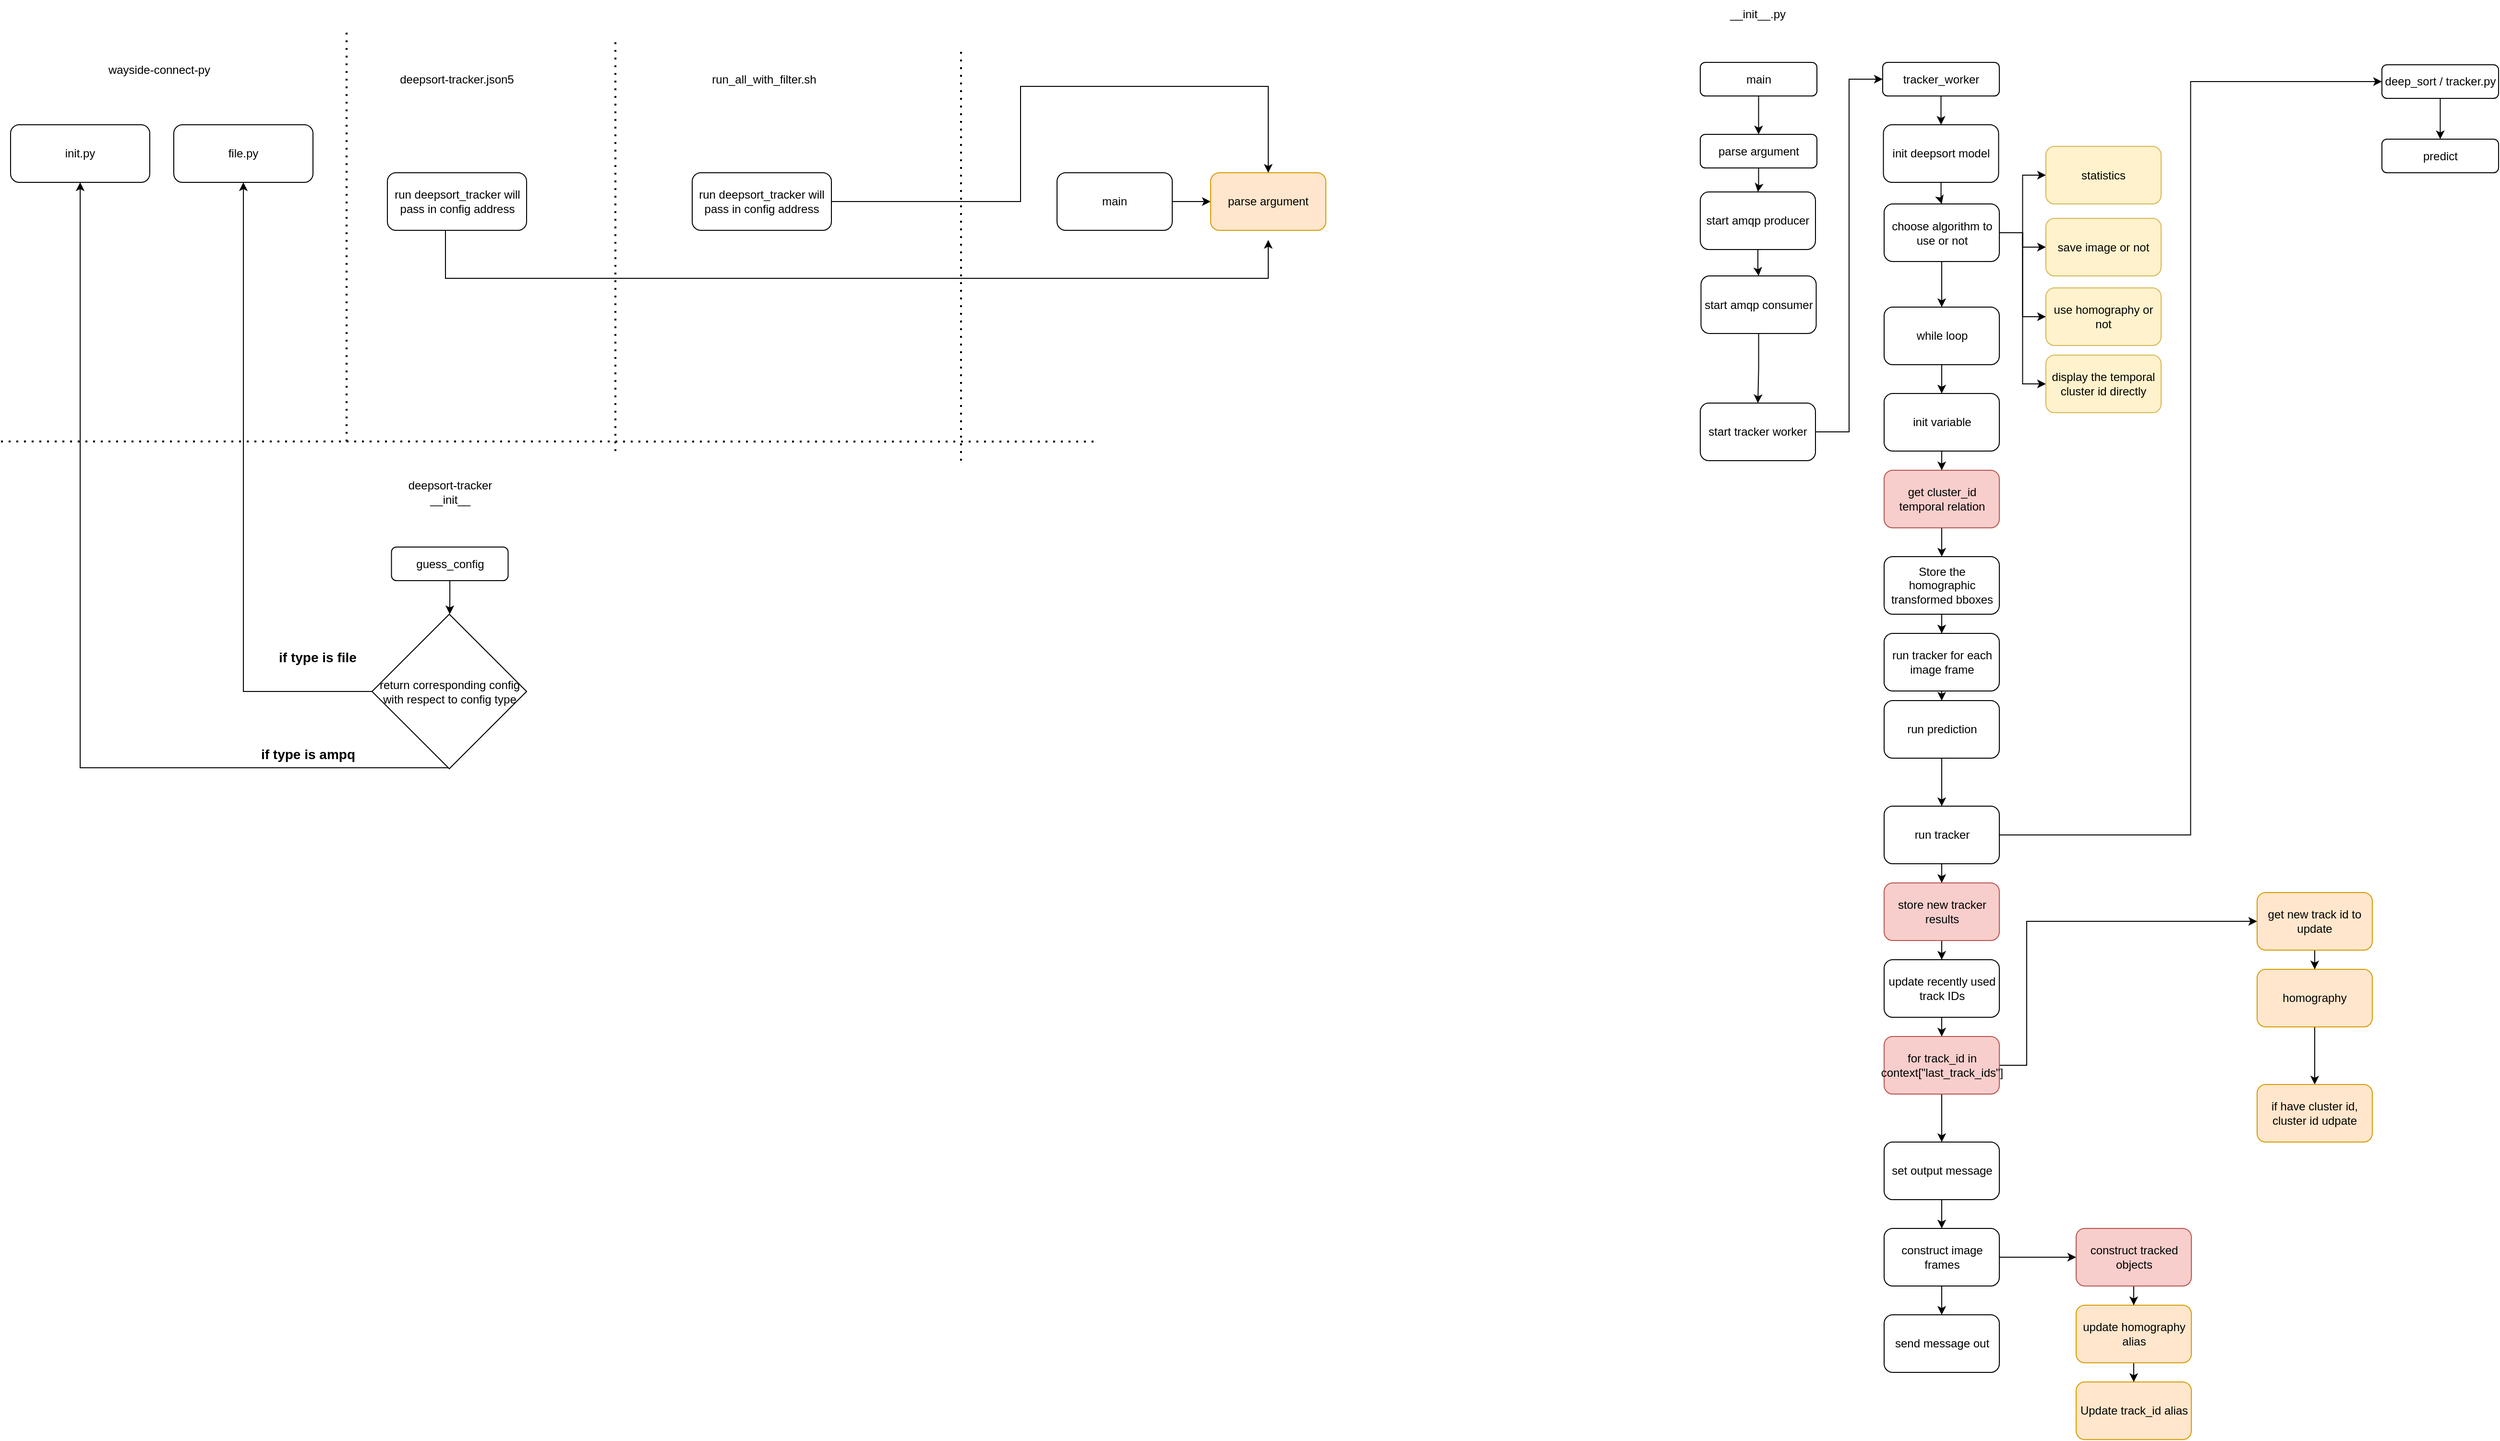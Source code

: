 <mxfile version="15.5.6" type="github" pages="2">
  <diagram id="z9VBtLRhlUXzMVaHbMtI" name="main flow">
    <mxGraphModel dx="1747" dy="1682" grid="1" gridSize="10" guides="1" tooltips="1" connect="1" arrows="1" fold="1" page="1" pageScale="1" pageWidth="827" pageHeight="1169" math="0" shadow="0">
      <root>
        <mxCell id="B_GnHp5OnjGxpJIFUtSa-0" />
        <mxCell id="B_GnHp5OnjGxpJIFUtSa-1" parent="B_GnHp5OnjGxpJIFUtSa-0" />
        <mxCell id="B_GnHp5OnjGxpJIFUtSa-12" style="edgeStyle=orthogonalEdgeStyle;rounded=0;orthogonalLoop=1;jettySize=auto;html=1;entryX=0;entryY=0.5;entryDx=0;entryDy=0;" parent="B_GnHp5OnjGxpJIFUtSa-1" source="B_GnHp5OnjGxpJIFUtSa-10" target="B_GnHp5OnjGxpJIFUtSa-11" edge="1">
          <mxGeometry relative="1" as="geometry" />
        </mxCell>
        <mxCell id="B_GnHp5OnjGxpJIFUtSa-10" value="main" style="rounded=1;whiteSpace=wrap;html=1;" parent="B_GnHp5OnjGxpJIFUtSa-1" vertex="1">
          <mxGeometry x="460" y="150" width="120" height="60" as="geometry" />
        </mxCell>
        <mxCell id="B_GnHp5OnjGxpJIFUtSa-11" value="parse argument" style="rounded=1;whiteSpace=wrap;html=1;fillColor=#ffe6cc;strokeColor=#d79b00;" parent="B_GnHp5OnjGxpJIFUtSa-1" vertex="1">
          <mxGeometry x="620" y="150" width="120" height="60" as="geometry" />
        </mxCell>
        <mxCell id="B_GnHp5OnjGxpJIFUtSa-13" value="" style="endArrow=none;dashed=1;html=1;dashPattern=1 3;strokeWidth=2;" parent="B_GnHp5OnjGxpJIFUtSa-1" edge="1">
          <mxGeometry width="50" height="50" relative="1" as="geometry">
            <mxPoint x="360" y="450" as="sourcePoint" />
            <mxPoint x="360" y="20" as="targetPoint" />
          </mxGeometry>
        </mxCell>
        <mxCell id="B_GnHp5OnjGxpJIFUtSa-14" value="run_all_with_filter.sh" style="text;html=1;strokeColor=none;fillColor=none;align=center;verticalAlign=middle;whiteSpace=wrap;rounded=0;" parent="B_GnHp5OnjGxpJIFUtSa-1" vertex="1">
          <mxGeometry x="90" y="20" width="130" height="65" as="geometry" />
        </mxCell>
        <mxCell id="B_GnHp5OnjGxpJIFUtSa-16" style="edgeStyle=orthogonalEdgeStyle;rounded=0;orthogonalLoop=1;jettySize=auto;html=1;entryX=0.5;entryY=0;entryDx=0;entryDy=0;" parent="B_GnHp5OnjGxpJIFUtSa-1" source="B_GnHp5OnjGxpJIFUtSa-15" target="B_GnHp5OnjGxpJIFUtSa-11" edge="1">
          <mxGeometry relative="1" as="geometry">
            <Array as="points">
              <mxPoint x="422" y="180" />
              <mxPoint x="422" y="60" />
              <mxPoint x="680" y="60" />
            </Array>
          </mxGeometry>
        </mxCell>
        <mxCell id="B_GnHp5OnjGxpJIFUtSa-15" value="run deepsort_tracker will pass in config address" style="rounded=1;whiteSpace=wrap;html=1;" parent="B_GnHp5OnjGxpJIFUtSa-1" vertex="1">
          <mxGeometry x="80" y="150" width="145" height="60" as="geometry" />
        </mxCell>
        <mxCell id="clqamAtOYKBJN72BR8B_-0" value="" style="endArrow=none;dashed=1;html=1;dashPattern=1 3;strokeWidth=2;" parent="B_GnHp5OnjGxpJIFUtSa-1" edge="1">
          <mxGeometry width="50" height="50" relative="1" as="geometry">
            <mxPoint y="440" as="sourcePoint" />
            <mxPoint y="10" as="targetPoint" />
          </mxGeometry>
        </mxCell>
        <mxCell id="clqamAtOYKBJN72BR8B_-1" value="deepsort-tracker.json5" style="text;html=1;strokeColor=none;fillColor=none;align=center;verticalAlign=middle;whiteSpace=wrap;rounded=0;" parent="B_GnHp5OnjGxpJIFUtSa-1" vertex="1">
          <mxGeometry x="-230" y="20" width="130" height="65" as="geometry" />
        </mxCell>
        <mxCell id="clqamAtOYKBJN72BR8B_-3" style="edgeStyle=orthogonalEdgeStyle;rounded=0;orthogonalLoop=1;jettySize=auto;html=1;" parent="B_GnHp5OnjGxpJIFUtSa-1" source="clqamAtOYKBJN72BR8B_-2" edge="1">
          <mxGeometry relative="1" as="geometry">
            <mxPoint x="680" y="220" as="targetPoint" />
            <Array as="points">
              <mxPoint x="-177" y="260" />
              <mxPoint x="680" y="260" />
            </Array>
          </mxGeometry>
        </mxCell>
        <mxCell id="clqamAtOYKBJN72BR8B_-2" value="run deepsort_tracker will pass in config address" style="rounded=1;whiteSpace=wrap;html=1;" parent="B_GnHp5OnjGxpJIFUtSa-1" vertex="1">
          <mxGeometry x="-237.5" y="150" width="145" height="60" as="geometry" />
        </mxCell>
        <mxCell id="clqamAtOYKBJN72BR8B_-4" value="" style="endArrow=none;dashed=1;html=1;dashPattern=1 3;strokeWidth=2;" parent="B_GnHp5OnjGxpJIFUtSa-1" edge="1">
          <mxGeometry width="50" height="50" relative="1" as="geometry">
            <mxPoint x="-280" y="430" as="sourcePoint" />
            <mxPoint x="-280" as="targetPoint" />
          </mxGeometry>
        </mxCell>
        <mxCell id="clqamAtOYKBJN72BR8B_-5" value="wayside-connect-py" style="text;html=1;strokeColor=none;fillColor=none;align=center;verticalAlign=middle;whiteSpace=wrap;rounded=0;" parent="B_GnHp5OnjGxpJIFUtSa-1" vertex="1">
          <mxGeometry x="-540" y="10" width="130" height="65" as="geometry" />
        </mxCell>
        <mxCell id="clqamAtOYKBJN72BR8B_-6" value="init.py" style="rounded=1;whiteSpace=wrap;html=1;" parent="B_GnHp5OnjGxpJIFUtSa-1" vertex="1">
          <mxGeometry x="-630" y="100" width="145" height="60" as="geometry" />
        </mxCell>
        <mxCell id="clqamAtOYKBJN72BR8B_-7" value="file.py" style="rounded=1;whiteSpace=wrap;html=1;" parent="B_GnHp5OnjGxpJIFUtSa-1" vertex="1">
          <mxGeometry x="-460" y="100" width="145" height="60" as="geometry" />
        </mxCell>
        <mxCell id="clqamAtOYKBJN72BR8B_-8" value="" style="endArrow=none;dashed=1;html=1;dashPattern=1 3;strokeWidth=2;" parent="B_GnHp5OnjGxpJIFUtSa-1" edge="1">
          <mxGeometry width="50" height="50" relative="1" as="geometry">
            <mxPoint x="-640" y="430" as="sourcePoint" />
            <mxPoint x="500" y="430.111" as="targetPoint" />
          </mxGeometry>
        </mxCell>
        <mxCell id="clqamAtOYKBJN72BR8B_-9" value="deepsort-tracker&lt;br&gt;__init__" style="text;html=1;strokeColor=none;fillColor=none;align=center;verticalAlign=middle;whiteSpace=wrap;rounded=0;" parent="B_GnHp5OnjGxpJIFUtSa-1" vertex="1">
          <mxGeometry x="-237.5" y="450" width="130" height="65" as="geometry" />
        </mxCell>
        <mxCell id="clqamAtOYKBJN72BR8B_-12" style="edgeStyle=orthogonalEdgeStyle;rounded=0;orthogonalLoop=1;jettySize=auto;html=1;entryX=0.5;entryY=0;entryDx=0;entryDy=0;" parent="B_GnHp5OnjGxpJIFUtSa-1" source="clqamAtOYKBJN72BR8B_-10" edge="1">
          <mxGeometry relative="1" as="geometry">
            <mxPoint x="-172.5" y="610" as="targetPoint" />
          </mxGeometry>
        </mxCell>
        <mxCell id="clqamAtOYKBJN72BR8B_-10" value="guess_config" style="rounded=1;whiteSpace=wrap;html=1;" parent="B_GnHp5OnjGxpJIFUtSa-1" vertex="1">
          <mxGeometry x="-233.25" y="540" width="121.5" height="35" as="geometry" />
        </mxCell>
        <mxCell id="clqamAtOYKBJN72BR8B_-14" style="edgeStyle=orthogonalEdgeStyle;rounded=0;orthogonalLoop=1;jettySize=auto;html=1;entryX=0.5;entryY=1;entryDx=0;entryDy=0;" parent="B_GnHp5OnjGxpJIFUtSa-1" source="clqamAtOYKBJN72BR8B_-13" target="clqamAtOYKBJN72BR8B_-7" edge="1">
          <mxGeometry relative="1" as="geometry" />
        </mxCell>
        <mxCell id="clqamAtOYKBJN72BR8B_-15" style="edgeStyle=orthogonalEdgeStyle;rounded=0;orthogonalLoop=1;jettySize=auto;html=1;entryX=0.5;entryY=1;entryDx=0;entryDy=0;" parent="B_GnHp5OnjGxpJIFUtSa-1" source="clqamAtOYKBJN72BR8B_-13" target="clqamAtOYKBJN72BR8B_-6" edge="1">
          <mxGeometry relative="1" as="geometry">
            <Array as="points">
              <mxPoint x="-557" y="770" />
            </Array>
          </mxGeometry>
        </mxCell>
        <mxCell id="clqamAtOYKBJN72BR8B_-13" value="&lt;span&gt;return corresponding config with respect to config type&lt;/span&gt;" style="rhombus;whiteSpace=wrap;html=1;" parent="B_GnHp5OnjGxpJIFUtSa-1" vertex="1">
          <mxGeometry x="-253.5" y="610" width="161" height="161" as="geometry" />
        </mxCell>
        <mxCell id="clqamAtOYKBJN72BR8B_-16" value="if type is file" style="text;html=1;strokeColor=none;fillColor=none;align=center;verticalAlign=middle;whiteSpace=wrap;rounded=0;fontSize=14;fontStyle=1" parent="B_GnHp5OnjGxpJIFUtSa-1" vertex="1">
          <mxGeometry x="-370" y="640" width="120" height="30" as="geometry" />
        </mxCell>
        <mxCell id="clqamAtOYKBJN72BR8B_-17" value="if type is ampq" style="text;html=1;strokeColor=none;fillColor=none;align=center;verticalAlign=middle;whiteSpace=wrap;rounded=0;fontSize=14;fontStyle=1" parent="B_GnHp5OnjGxpJIFUtSa-1" vertex="1">
          <mxGeometry x="-380" y="741" width="120" height="30" as="geometry" />
        </mxCell>
        <mxCell id="tfdV7x1EZ6fpZQGGo8Ja-3" value="" style="edgeStyle=orthogonalEdgeStyle;rounded=0;orthogonalLoop=1;jettySize=auto;html=1;" edge="1" parent="B_GnHp5OnjGxpJIFUtSa-1" source="tfdV7x1EZ6fpZQGGo8Ja-0" target="tfdV7x1EZ6fpZQGGo8Ja-2">
          <mxGeometry relative="1" as="geometry" />
        </mxCell>
        <mxCell id="tfdV7x1EZ6fpZQGGo8Ja-0" value="main" style="rounded=1;whiteSpace=wrap;html=1;" vertex="1" parent="B_GnHp5OnjGxpJIFUtSa-1">
          <mxGeometry x="1130" y="35" width="121.5" height="35" as="geometry" />
        </mxCell>
        <mxCell id="tfdV7x1EZ6fpZQGGo8Ja-1" value="__init__.py" style="text;html=1;strokeColor=none;fillColor=none;align=center;verticalAlign=middle;whiteSpace=wrap;rounded=0;" vertex="1" parent="B_GnHp5OnjGxpJIFUtSa-1">
          <mxGeometry x="1160" y="-30" width="60" height="30" as="geometry" />
        </mxCell>
        <mxCell id="tfdV7x1EZ6fpZQGGo8Ja-5" value="" style="edgeStyle=orthogonalEdgeStyle;rounded=0;orthogonalLoop=1;jettySize=auto;html=1;" edge="1" parent="B_GnHp5OnjGxpJIFUtSa-1" source="tfdV7x1EZ6fpZQGGo8Ja-2" target="tfdV7x1EZ6fpZQGGo8Ja-4">
          <mxGeometry relative="1" as="geometry" />
        </mxCell>
        <mxCell id="tfdV7x1EZ6fpZQGGo8Ja-2" value="parse argument" style="rounded=1;whiteSpace=wrap;html=1;" vertex="1" parent="B_GnHp5OnjGxpJIFUtSa-1">
          <mxGeometry x="1130" y="110" width="121.5" height="35" as="geometry" />
        </mxCell>
        <mxCell id="tfdV7x1EZ6fpZQGGo8Ja-7" value="" style="edgeStyle=orthogonalEdgeStyle;rounded=0;orthogonalLoop=1;jettySize=auto;html=1;" edge="1" parent="B_GnHp5OnjGxpJIFUtSa-1" source="tfdV7x1EZ6fpZQGGo8Ja-4" target="tfdV7x1EZ6fpZQGGo8Ja-6">
          <mxGeometry relative="1" as="geometry" />
        </mxCell>
        <mxCell id="tfdV7x1EZ6fpZQGGo8Ja-4" value="start amqp producer" style="whiteSpace=wrap;html=1;rounded=1;" vertex="1" parent="B_GnHp5OnjGxpJIFUtSa-1">
          <mxGeometry x="1130" y="170" width="120" height="60" as="geometry" />
        </mxCell>
        <mxCell id="tfdV7x1EZ6fpZQGGo8Ja-10" value="" style="edgeStyle=orthogonalEdgeStyle;rounded=0;orthogonalLoop=1;jettySize=auto;html=1;" edge="1" parent="B_GnHp5OnjGxpJIFUtSa-1" source="tfdV7x1EZ6fpZQGGo8Ja-6" target="tfdV7x1EZ6fpZQGGo8Ja-9">
          <mxGeometry relative="1" as="geometry" />
        </mxCell>
        <mxCell id="tfdV7x1EZ6fpZQGGo8Ja-6" value="start amqp consumer" style="whiteSpace=wrap;html=1;rounded=1;" vertex="1" parent="B_GnHp5OnjGxpJIFUtSa-1">
          <mxGeometry x="1130.75" y="257.5" width="120" height="60" as="geometry" />
        </mxCell>
        <mxCell id="tfdV7x1EZ6fpZQGGo8Ja-13" value="" style="edgeStyle=orthogonalEdgeStyle;rounded=0;orthogonalLoop=1;jettySize=auto;html=1;" edge="1" parent="B_GnHp5OnjGxpJIFUtSa-1" source="tfdV7x1EZ6fpZQGGo8Ja-8" target="tfdV7x1EZ6fpZQGGo8Ja-12">
          <mxGeometry relative="1" as="geometry" />
        </mxCell>
        <mxCell id="tfdV7x1EZ6fpZQGGo8Ja-8" value="tracker_worker" style="rounded=1;whiteSpace=wrap;html=1;" vertex="1" parent="B_GnHp5OnjGxpJIFUtSa-1">
          <mxGeometry x="1320" y="35" width="121.5" height="35" as="geometry" />
        </mxCell>
        <mxCell id="tfdV7x1EZ6fpZQGGo8Ja-11" style="edgeStyle=orthogonalEdgeStyle;rounded=0;orthogonalLoop=1;jettySize=auto;html=1;entryX=0;entryY=0.5;entryDx=0;entryDy=0;" edge="1" parent="B_GnHp5OnjGxpJIFUtSa-1" source="tfdV7x1EZ6fpZQGGo8Ja-9" target="tfdV7x1EZ6fpZQGGo8Ja-8">
          <mxGeometry relative="1" as="geometry" />
        </mxCell>
        <mxCell id="tfdV7x1EZ6fpZQGGo8Ja-9" value="start tracker worker" style="whiteSpace=wrap;html=1;rounded=1;" vertex="1" parent="B_GnHp5OnjGxpJIFUtSa-1">
          <mxGeometry x="1130" y="390" width="120" height="60" as="geometry" />
        </mxCell>
        <mxCell id="tfdV7x1EZ6fpZQGGo8Ja-15" value="" style="edgeStyle=orthogonalEdgeStyle;rounded=0;orthogonalLoop=1;jettySize=auto;html=1;" edge="1" parent="B_GnHp5OnjGxpJIFUtSa-1" source="tfdV7x1EZ6fpZQGGo8Ja-12" target="tfdV7x1EZ6fpZQGGo8Ja-14">
          <mxGeometry relative="1" as="geometry" />
        </mxCell>
        <mxCell id="tfdV7x1EZ6fpZQGGo8Ja-12" value="init deepsort model" style="whiteSpace=wrap;html=1;rounded=1;" vertex="1" parent="B_GnHp5OnjGxpJIFUtSa-1">
          <mxGeometry x="1320.75" y="100" width="120" height="60" as="geometry" />
        </mxCell>
        <mxCell id="tfdV7x1EZ6fpZQGGo8Ja-18" style="edgeStyle=orthogonalEdgeStyle;rounded=0;orthogonalLoop=1;jettySize=auto;html=1;entryX=0;entryY=0.5;entryDx=0;entryDy=0;" edge="1" parent="B_GnHp5OnjGxpJIFUtSa-1" source="tfdV7x1EZ6fpZQGGo8Ja-14" target="tfdV7x1EZ6fpZQGGo8Ja-17">
          <mxGeometry relative="1" as="geometry" />
        </mxCell>
        <mxCell id="tfdV7x1EZ6fpZQGGo8Ja-22" style="edgeStyle=orthogonalEdgeStyle;rounded=0;orthogonalLoop=1;jettySize=auto;html=1;" edge="1" parent="B_GnHp5OnjGxpJIFUtSa-1" source="tfdV7x1EZ6fpZQGGo8Ja-14" target="tfdV7x1EZ6fpZQGGo8Ja-19">
          <mxGeometry relative="1" as="geometry" />
        </mxCell>
        <mxCell id="tfdV7x1EZ6fpZQGGo8Ja-23" style="edgeStyle=orthogonalEdgeStyle;rounded=0;orthogonalLoop=1;jettySize=auto;html=1;entryX=0;entryY=0.5;entryDx=0;entryDy=0;" edge="1" parent="B_GnHp5OnjGxpJIFUtSa-1" source="tfdV7x1EZ6fpZQGGo8Ja-14" target="tfdV7x1EZ6fpZQGGo8Ja-20">
          <mxGeometry relative="1" as="geometry" />
        </mxCell>
        <mxCell id="tfdV7x1EZ6fpZQGGo8Ja-24" style="edgeStyle=orthogonalEdgeStyle;rounded=0;orthogonalLoop=1;jettySize=auto;html=1;entryX=0;entryY=0.5;entryDx=0;entryDy=0;" edge="1" parent="B_GnHp5OnjGxpJIFUtSa-1" source="tfdV7x1EZ6fpZQGGo8Ja-14" target="tfdV7x1EZ6fpZQGGo8Ja-21">
          <mxGeometry relative="1" as="geometry" />
        </mxCell>
        <mxCell id="tfdV7x1EZ6fpZQGGo8Ja-26" value="" style="edgeStyle=orthogonalEdgeStyle;rounded=0;orthogonalLoop=1;jettySize=auto;html=1;" edge="1" parent="B_GnHp5OnjGxpJIFUtSa-1" source="tfdV7x1EZ6fpZQGGo8Ja-14" target="tfdV7x1EZ6fpZQGGo8Ja-25">
          <mxGeometry relative="1" as="geometry" />
        </mxCell>
        <mxCell id="tfdV7x1EZ6fpZQGGo8Ja-14" value="choose algorithm to use or not" style="whiteSpace=wrap;html=1;rounded=1;" vertex="1" parent="B_GnHp5OnjGxpJIFUtSa-1">
          <mxGeometry x="1321.5" y="182.5" width="120" height="60" as="geometry" />
        </mxCell>
        <mxCell id="tfdV7x1EZ6fpZQGGo8Ja-17" value="statistics" style="whiteSpace=wrap;html=1;rounded=1;fillColor=#fff2cc;strokeColor=#d6b656;" vertex="1" parent="B_GnHp5OnjGxpJIFUtSa-1">
          <mxGeometry x="1490" y="122.5" width="120" height="60" as="geometry" />
        </mxCell>
        <mxCell id="tfdV7x1EZ6fpZQGGo8Ja-19" value="save image or not" style="whiteSpace=wrap;html=1;rounded=1;fillColor=#fff2cc;strokeColor=#d6b656;" vertex="1" parent="B_GnHp5OnjGxpJIFUtSa-1">
          <mxGeometry x="1490" y="197.5" width="120" height="60" as="geometry" />
        </mxCell>
        <mxCell id="tfdV7x1EZ6fpZQGGo8Ja-20" value="use homography or not" style="whiteSpace=wrap;html=1;rounded=1;fillColor=#fff2cc;strokeColor=#d6b656;" vertex="1" parent="B_GnHp5OnjGxpJIFUtSa-1">
          <mxGeometry x="1490" y="270" width="120" height="60" as="geometry" />
        </mxCell>
        <mxCell id="tfdV7x1EZ6fpZQGGo8Ja-21" value="display the temporal cluster id directly" style="whiteSpace=wrap;html=1;rounded=1;fillColor=#fff2cc;strokeColor=#d6b656;" vertex="1" parent="B_GnHp5OnjGxpJIFUtSa-1">
          <mxGeometry x="1490" y="340" width="120" height="60" as="geometry" />
        </mxCell>
        <mxCell id="tfdV7x1EZ6fpZQGGo8Ja-28" value="" style="edgeStyle=orthogonalEdgeStyle;rounded=0;orthogonalLoop=1;jettySize=auto;html=1;" edge="1" parent="B_GnHp5OnjGxpJIFUtSa-1" source="tfdV7x1EZ6fpZQGGo8Ja-25" target="tfdV7x1EZ6fpZQGGo8Ja-27">
          <mxGeometry relative="1" as="geometry" />
        </mxCell>
        <mxCell id="tfdV7x1EZ6fpZQGGo8Ja-25" value="while loop" style="whiteSpace=wrap;html=1;rounded=1;" vertex="1" parent="B_GnHp5OnjGxpJIFUtSa-1">
          <mxGeometry x="1321.5" y="290" width="120" height="60" as="geometry" />
        </mxCell>
        <mxCell id="tfdV7x1EZ6fpZQGGo8Ja-30" value="" style="edgeStyle=orthogonalEdgeStyle;rounded=0;orthogonalLoop=1;jettySize=auto;html=1;" edge="1" parent="B_GnHp5OnjGxpJIFUtSa-1" source="tfdV7x1EZ6fpZQGGo8Ja-27" target="tfdV7x1EZ6fpZQGGo8Ja-29">
          <mxGeometry relative="1" as="geometry" />
        </mxCell>
        <mxCell id="tfdV7x1EZ6fpZQGGo8Ja-27" value="init variable" style="whiteSpace=wrap;html=1;rounded=1;" vertex="1" parent="B_GnHp5OnjGxpJIFUtSa-1">
          <mxGeometry x="1321.5" y="380" width="120" height="60" as="geometry" />
        </mxCell>
        <mxCell id="tfdV7x1EZ6fpZQGGo8Ja-32" value="" style="edgeStyle=orthogonalEdgeStyle;rounded=0;orthogonalLoop=1;jettySize=auto;html=1;" edge="1" parent="B_GnHp5OnjGxpJIFUtSa-1" source="tfdV7x1EZ6fpZQGGo8Ja-29" target="tfdV7x1EZ6fpZQGGo8Ja-31">
          <mxGeometry relative="1" as="geometry" />
        </mxCell>
        <mxCell id="tfdV7x1EZ6fpZQGGo8Ja-29" value="get cluster_id temporal relation" style="whiteSpace=wrap;html=1;rounded=1;fillColor=#f8cecc;strokeColor=#b85450;" vertex="1" parent="B_GnHp5OnjGxpJIFUtSa-1">
          <mxGeometry x="1321.5" y="460" width="120" height="60" as="geometry" />
        </mxCell>
        <mxCell id="tfdV7x1EZ6fpZQGGo8Ja-34" value="" style="edgeStyle=orthogonalEdgeStyle;rounded=0;orthogonalLoop=1;jettySize=auto;html=1;" edge="1" parent="B_GnHp5OnjGxpJIFUtSa-1" source="tfdV7x1EZ6fpZQGGo8Ja-31" target="tfdV7x1EZ6fpZQGGo8Ja-33">
          <mxGeometry relative="1" as="geometry" />
        </mxCell>
        <mxCell id="tfdV7x1EZ6fpZQGGo8Ja-31" value="Store the homographic transformed bboxes" style="whiteSpace=wrap;html=1;rounded=1;" vertex="1" parent="B_GnHp5OnjGxpJIFUtSa-1">
          <mxGeometry x="1321.5" y="550" width="120" height="60" as="geometry" />
        </mxCell>
        <mxCell id="tfdV7x1EZ6fpZQGGo8Ja-39" style="edgeStyle=orthogonalEdgeStyle;rounded=0;orthogonalLoop=1;jettySize=auto;html=1;entryX=0;entryY=0.5;entryDx=0;entryDy=0;exitX=1;exitY=0.5;exitDx=0;exitDy=0;" edge="1" parent="B_GnHp5OnjGxpJIFUtSa-1" source="tfdV7x1EZ6fpZQGGo8Ja-42" target="tfdV7x1EZ6fpZQGGo8Ja-35">
          <mxGeometry relative="1" as="geometry" />
        </mxCell>
        <mxCell id="tfdV7x1EZ6fpZQGGo8Ja-41" value="" style="edgeStyle=orthogonalEdgeStyle;rounded=0;orthogonalLoop=1;jettySize=auto;html=1;" edge="1" parent="B_GnHp5OnjGxpJIFUtSa-1" source="tfdV7x1EZ6fpZQGGo8Ja-33" target="tfdV7x1EZ6fpZQGGo8Ja-40">
          <mxGeometry relative="1" as="geometry" />
        </mxCell>
        <mxCell id="tfdV7x1EZ6fpZQGGo8Ja-33" value="run tracker for each image frame" style="whiteSpace=wrap;html=1;rounded=1;" vertex="1" parent="B_GnHp5OnjGxpJIFUtSa-1">
          <mxGeometry x="1321.5" y="630" width="120" height="60" as="geometry" />
        </mxCell>
        <mxCell id="tfdV7x1EZ6fpZQGGo8Ja-38" value="" style="edgeStyle=orthogonalEdgeStyle;rounded=0;orthogonalLoop=1;jettySize=auto;html=1;" edge="1" parent="B_GnHp5OnjGxpJIFUtSa-1" source="tfdV7x1EZ6fpZQGGo8Ja-35" target="tfdV7x1EZ6fpZQGGo8Ja-36">
          <mxGeometry relative="1" as="geometry" />
        </mxCell>
        <mxCell id="tfdV7x1EZ6fpZQGGo8Ja-35" value="deep_sort / tracker.py" style="rounded=1;whiteSpace=wrap;html=1;" vertex="1" parent="B_GnHp5OnjGxpJIFUtSa-1">
          <mxGeometry x="1840" y="37.5" width="121.5" height="35" as="geometry" />
        </mxCell>
        <mxCell id="tfdV7x1EZ6fpZQGGo8Ja-36" value="predict" style="rounded=1;whiteSpace=wrap;html=1;" vertex="1" parent="B_GnHp5OnjGxpJIFUtSa-1">
          <mxGeometry x="1840" y="115" width="121.5" height="35" as="geometry" />
        </mxCell>
        <mxCell id="tfdV7x1EZ6fpZQGGo8Ja-43" value="" style="edgeStyle=orthogonalEdgeStyle;rounded=0;orthogonalLoop=1;jettySize=auto;html=1;" edge="1" parent="B_GnHp5OnjGxpJIFUtSa-1" source="tfdV7x1EZ6fpZQGGo8Ja-40" target="tfdV7x1EZ6fpZQGGo8Ja-42">
          <mxGeometry relative="1" as="geometry" />
        </mxCell>
        <mxCell id="tfdV7x1EZ6fpZQGGo8Ja-40" value="run prediction" style="whiteSpace=wrap;html=1;rounded=1;" vertex="1" parent="B_GnHp5OnjGxpJIFUtSa-1">
          <mxGeometry x="1321.5" y="700" width="120" height="60" as="geometry" />
        </mxCell>
        <mxCell id="tfdV7x1EZ6fpZQGGo8Ja-47" value="" style="edgeStyle=orthogonalEdgeStyle;rounded=0;orthogonalLoop=1;jettySize=auto;html=1;" edge="1" parent="B_GnHp5OnjGxpJIFUtSa-1" source="tfdV7x1EZ6fpZQGGo8Ja-42" target="tfdV7x1EZ6fpZQGGo8Ja-46">
          <mxGeometry relative="1" as="geometry" />
        </mxCell>
        <mxCell id="tfdV7x1EZ6fpZQGGo8Ja-42" value="run tracker" style="whiteSpace=wrap;html=1;rounded=1;" vertex="1" parent="B_GnHp5OnjGxpJIFUtSa-1">
          <mxGeometry x="1321.5" y="810" width="120" height="60" as="geometry" />
        </mxCell>
        <mxCell id="tfdV7x1EZ6fpZQGGo8Ja-49" value="" style="edgeStyle=orthogonalEdgeStyle;rounded=0;orthogonalLoop=1;jettySize=auto;html=1;" edge="1" parent="B_GnHp5OnjGxpJIFUtSa-1" source="tfdV7x1EZ6fpZQGGo8Ja-46" target="tfdV7x1EZ6fpZQGGo8Ja-48">
          <mxGeometry relative="1" as="geometry" />
        </mxCell>
        <mxCell id="tfdV7x1EZ6fpZQGGo8Ja-46" value="store new tracker results" style="whiteSpace=wrap;html=1;rounded=1;fillColor=#f8cecc;strokeColor=#b85450;" vertex="1" parent="B_GnHp5OnjGxpJIFUtSa-1">
          <mxGeometry x="1321.5" y="890" width="120" height="60" as="geometry" />
        </mxCell>
        <mxCell id="tfdV7x1EZ6fpZQGGo8Ja-59" value="" style="edgeStyle=orthogonalEdgeStyle;rounded=0;orthogonalLoop=1;jettySize=auto;html=1;" edge="1" parent="B_GnHp5OnjGxpJIFUtSa-1" source="tfdV7x1EZ6fpZQGGo8Ja-48" target="tfdV7x1EZ6fpZQGGo8Ja-58">
          <mxGeometry relative="1" as="geometry" />
        </mxCell>
        <mxCell id="tfdV7x1EZ6fpZQGGo8Ja-48" value="update recently used track IDs" style="whiteSpace=wrap;html=1;rounded=1;" vertex="1" parent="B_GnHp5OnjGxpJIFUtSa-1">
          <mxGeometry x="1321.5" y="970" width="120" height="60" as="geometry" />
        </mxCell>
        <mxCell id="tfdV7x1EZ6fpZQGGo8Ja-53" value="" style="edgeStyle=orthogonalEdgeStyle;rounded=0;orthogonalLoop=1;jettySize=auto;html=1;" edge="1" parent="B_GnHp5OnjGxpJIFUtSa-1" source="tfdV7x1EZ6fpZQGGo8Ja-50" target="tfdV7x1EZ6fpZQGGo8Ja-52">
          <mxGeometry relative="1" as="geometry" />
        </mxCell>
        <mxCell id="tfdV7x1EZ6fpZQGGo8Ja-50" value="set output message" style="whiteSpace=wrap;html=1;rounded=1;" vertex="1" parent="B_GnHp5OnjGxpJIFUtSa-1">
          <mxGeometry x="1321.5" y="1160" width="120" height="60" as="geometry" />
        </mxCell>
        <mxCell id="tfdV7x1EZ6fpZQGGo8Ja-55" value="" style="edgeStyle=orthogonalEdgeStyle;rounded=0;orthogonalLoop=1;jettySize=auto;html=1;" edge="1" parent="B_GnHp5OnjGxpJIFUtSa-1" source="tfdV7x1EZ6fpZQGGo8Ja-52" target="tfdV7x1EZ6fpZQGGo8Ja-54">
          <mxGeometry relative="1" as="geometry" />
        </mxCell>
        <mxCell id="tfdV7x1EZ6fpZQGGo8Ja-57" value="" style="edgeStyle=orthogonalEdgeStyle;rounded=0;orthogonalLoop=1;jettySize=auto;html=1;" edge="1" parent="B_GnHp5OnjGxpJIFUtSa-1" source="tfdV7x1EZ6fpZQGGo8Ja-52" target="tfdV7x1EZ6fpZQGGo8Ja-56">
          <mxGeometry relative="1" as="geometry" />
        </mxCell>
        <mxCell id="tfdV7x1EZ6fpZQGGo8Ja-52" value="construct image frames" style="whiteSpace=wrap;html=1;rounded=1;" vertex="1" parent="B_GnHp5OnjGxpJIFUtSa-1">
          <mxGeometry x="1321.5" y="1250" width="120" height="60" as="geometry" />
        </mxCell>
        <mxCell id="tfdV7x1EZ6fpZQGGo8Ja-70" value="" style="edgeStyle=orthogonalEdgeStyle;rounded=0;orthogonalLoop=1;jettySize=auto;html=1;" edge="1" parent="B_GnHp5OnjGxpJIFUtSa-1" source="tfdV7x1EZ6fpZQGGo8Ja-54" target="tfdV7x1EZ6fpZQGGo8Ja-69">
          <mxGeometry relative="1" as="geometry" />
        </mxCell>
        <mxCell id="tfdV7x1EZ6fpZQGGo8Ja-54" value="construct tracked objects" style="whiteSpace=wrap;html=1;rounded=1;fillColor=#f8cecc;strokeColor=#b85450;" vertex="1" parent="B_GnHp5OnjGxpJIFUtSa-1">
          <mxGeometry x="1521.5" y="1250" width="120" height="60" as="geometry" />
        </mxCell>
        <mxCell id="tfdV7x1EZ6fpZQGGo8Ja-56" value="send message out" style="whiteSpace=wrap;html=1;rounded=1;" vertex="1" parent="B_GnHp5OnjGxpJIFUtSa-1">
          <mxGeometry x="1321.5" y="1340" width="120" height="60" as="geometry" />
        </mxCell>
        <mxCell id="tfdV7x1EZ6fpZQGGo8Ja-60" value="" style="edgeStyle=orthogonalEdgeStyle;rounded=0;orthogonalLoop=1;jettySize=auto;html=1;" edge="1" parent="B_GnHp5OnjGxpJIFUtSa-1" source="tfdV7x1EZ6fpZQGGo8Ja-58" target="tfdV7x1EZ6fpZQGGo8Ja-50">
          <mxGeometry relative="1" as="geometry" />
        </mxCell>
        <mxCell id="tfdV7x1EZ6fpZQGGo8Ja-62" value="" style="edgeStyle=orthogonalEdgeStyle;rounded=0;orthogonalLoop=1;jettySize=auto;html=1;" edge="1" parent="B_GnHp5OnjGxpJIFUtSa-1" source="tfdV7x1EZ6fpZQGGo8Ja-58" target="tfdV7x1EZ6fpZQGGo8Ja-61">
          <mxGeometry relative="1" as="geometry">
            <Array as="points">
              <mxPoint x="1470" y="1080" />
              <mxPoint x="1470" y="930" />
            </Array>
          </mxGeometry>
        </mxCell>
        <mxCell id="tfdV7x1EZ6fpZQGGo8Ja-58" value="for track_id in context[&quot;last_track_ids&quot;]" style="whiteSpace=wrap;html=1;rounded=1;fillColor=#f8cecc;strokeColor=#b85450;" vertex="1" parent="B_GnHp5OnjGxpJIFUtSa-1">
          <mxGeometry x="1321.5" y="1050" width="120" height="60" as="geometry" />
        </mxCell>
        <mxCell id="tfdV7x1EZ6fpZQGGo8Ja-66" value="" style="edgeStyle=orthogonalEdgeStyle;rounded=0;orthogonalLoop=1;jettySize=auto;html=1;" edge="1" parent="B_GnHp5OnjGxpJIFUtSa-1" source="tfdV7x1EZ6fpZQGGo8Ja-61" target="tfdV7x1EZ6fpZQGGo8Ja-65">
          <mxGeometry relative="1" as="geometry" />
        </mxCell>
        <mxCell id="tfdV7x1EZ6fpZQGGo8Ja-61" value="get new track id to update" style="whiteSpace=wrap;html=1;rounded=1;fillColor=#ffe6cc;strokeColor=#d79b00;" vertex="1" parent="B_GnHp5OnjGxpJIFUtSa-1">
          <mxGeometry x="1710" y="900" width="120" height="60" as="geometry" />
        </mxCell>
        <mxCell id="tfdV7x1EZ6fpZQGGo8Ja-68" value="" style="edgeStyle=orthogonalEdgeStyle;rounded=0;orthogonalLoop=1;jettySize=auto;html=1;" edge="1" parent="B_GnHp5OnjGxpJIFUtSa-1" source="tfdV7x1EZ6fpZQGGo8Ja-65" target="tfdV7x1EZ6fpZQGGo8Ja-67">
          <mxGeometry relative="1" as="geometry" />
        </mxCell>
        <mxCell id="tfdV7x1EZ6fpZQGGo8Ja-65" value="homography" style="whiteSpace=wrap;html=1;rounded=1;fillColor=#ffe6cc;strokeColor=#d79b00;" vertex="1" parent="B_GnHp5OnjGxpJIFUtSa-1">
          <mxGeometry x="1710" y="980" width="120" height="60" as="geometry" />
        </mxCell>
        <mxCell id="tfdV7x1EZ6fpZQGGo8Ja-67" value="if have cluster id, cluster id udpate" style="whiteSpace=wrap;html=1;rounded=1;fillColor=#ffe6cc;strokeColor=#d79b00;" vertex="1" parent="B_GnHp5OnjGxpJIFUtSa-1">
          <mxGeometry x="1710" y="1100" width="120" height="60" as="geometry" />
        </mxCell>
        <mxCell id="tfdV7x1EZ6fpZQGGo8Ja-72" value="" style="edgeStyle=orthogonalEdgeStyle;rounded=0;orthogonalLoop=1;jettySize=auto;html=1;" edge="1" parent="B_GnHp5OnjGxpJIFUtSa-1" source="tfdV7x1EZ6fpZQGGo8Ja-69" target="tfdV7x1EZ6fpZQGGo8Ja-71">
          <mxGeometry relative="1" as="geometry" />
        </mxCell>
        <mxCell id="tfdV7x1EZ6fpZQGGo8Ja-69" value="update homography alias" style="whiteSpace=wrap;html=1;rounded=1;strokeColor=#d79b00;fillColor=#ffe6cc;" vertex="1" parent="B_GnHp5OnjGxpJIFUtSa-1">
          <mxGeometry x="1521.5" y="1330" width="120" height="60" as="geometry" />
        </mxCell>
        <mxCell id="tfdV7x1EZ6fpZQGGo8Ja-71" value="Update track_id alias" style="whiteSpace=wrap;html=1;rounded=1;strokeColor=#d79b00;fillColor=#ffe6cc;" vertex="1" parent="B_GnHp5OnjGxpJIFUtSa-1">
          <mxGeometry x="1521.5" y="1410" width="120" height="60" as="geometry" />
        </mxCell>
      </root>
    </mxGraphModel>
  </diagram>
  <diagram id="z7T73s2i-OFT3F3iAoDb" name="Page-1">
    <mxGraphModel dx="1955" dy="1090" grid="1" gridSize="10" guides="1" tooltips="1" connect="1" arrows="1" fold="1" page="1" pageScale="1" pageWidth="827" pageHeight="1169" math="0" shadow="0">
      <root>
        <mxCell id="0" />
        <mxCell id="1" parent="0" />
        <mxCell id="UH2d_EVZu4zvosDESQFh-3" value="" style="edgeStyle=orthogonalEdgeStyle;rounded=0;orthogonalLoop=1;jettySize=auto;html=1;" parent="1" source="UH2d_EVZu4zvosDESQFh-1" target="UH2d_EVZu4zvosDESQFh-2" edge="1">
          <mxGeometry relative="1" as="geometry" />
        </mxCell>
        <mxCell id="UH2d_EVZu4zvosDESQFh-1" value="run tracker for each image frame" style="rounded=1;whiteSpace=wrap;html=1;" parent="1" vertex="1">
          <mxGeometry x="70" y="100" width="120" height="60" as="geometry" />
        </mxCell>
        <mxCell id="UH2d_EVZu4zvosDESQFh-5" value="" style="edgeStyle=orthogonalEdgeStyle;rounded=0;orthogonalLoop=1;jettySize=auto;html=1;" parent="1" source="UH2d_EVZu4zvosDESQFh-2" target="UH2d_EVZu4zvosDESQFh-4" edge="1">
          <mxGeometry relative="1" as="geometry" />
        </mxCell>
        <mxCell id="UH2d_EVZu4zvosDESQFh-39" value="" style="edgeStyle=orthogonalEdgeStyle;rounded=0;orthogonalLoop=1;jettySize=auto;html=1;" parent="1" source="UH2d_EVZu4zvosDESQFh-2" target="UH2d_EVZu4zvosDESQFh-38" edge="1">
          <mxGeometry relative="1" as="geometry" />
        </mxCell>
        <mxCell id="UH2d_EVZu4zvosDESQFh-2" value="construct image frames" style="whiteSpace=wrap;html=1;rounded=1;" parent="1" vertex="1">
          <mxGeometry x="70" y="240" width="120" height="60" as="geometry" />
        </mxCell>
        <mxCell id="UH2d_EVZu4zvosDESQFh-9" value="" style="edgeStyle=orthogonalEdgeStyle;rounded=0;orthogonalLoop=1;jettySize=auto;html=1;" parent="1" source="UH2d_EVZu4zvosDESQFh-4" target="UH2d_EVZu4zvosDESQFh-8" edge="1">
          <mxGeometry relative="1" as="geometry" />
        </mxCell>
        <mxCell id="UH2d_EVZu4zvosDESQFh-4" value="output_image_frame&lt;br&gt;//init&amp;nbsp;" style="whiteSpace=wrap;html=1;rounded=1;" parent="1" vertex="1">
          <mxGeometry x="70" y="380" width="120" height="60" as="geometry" />
        </mxCell>
        <mxCell id="UH2d_EVZu4zvosDESQFh-7" value="878 - 1222 更改continue" style="shape=parallelogram;perimeter=parallelogramPerimeter;whiteSpace=wrap;html=1;fixedSize=1;" parent="1" vertex="1">
          <mxGeometry x="530" y="150" width="120" height="60" as="geometry" />
        </mxCell>
        <mxCell id="UH2d_EVZu4zvosDESQFh-8" value="Update track_id alias&lt;br&gt;//update output_image_frame&lt;br&gt;" style="whiteSpace=wrap;html=1;rounded=1;" parent="1" vertex="1">
          <mxGeometry x="70" y="520" width="120" height="60" as="geometry" />
        </mxCell>
        <mxCell id="UH2d_EVZu4zvosDESQFh-23" style="edgeStyle=orthogonalEdgeStyle;rounded=0;orthogonalLoop=1;jettySize=auto;html=1;entryX=0.5;entryY=0;entryDx=0;entryDy=0;" parent="1" source="UH2d_EVZu4zvosDESQFh-10" target="UH2d_EVZu4zvosDESQFh-14" edge="1">
          <mxGeometry relative="1" as="geometry" />
        </mxCell>
        <mxCell id="UH2d_EVZu4zvosDESQFh-10" value="input_image_frame&lt;br&gt;//line 747, data input&amp;nbsp;" style="shape=parallelogram;perimeter=parallelogramPerimeter;whiteSpace=wrap;html=1;fixedSize=1;" parent="1" vertex="1">
          <mxGeometry x="668" y="350" width="164" height="82" as="geometry" />
        </mxCell>
        <mxCell id="UH2d_EVZu4zvosDESQFh-11" value="object type is defined in &quot;tracker.proto&quot; and &quot;sensor fuse.proto&quot;" style="shape=parallelogram;perimeter=parallelogramPerimeter;whiteSpace=wrap;html=1;fixedSize=1;" parent="1" vertex="1">
          <mxGeometry x="1040" y="374" width="170" height="60" as="geometry" />
        </mxCell>
        <mxCell id="UH2d_EVZu4zvosDESQFh-12" value="record if object is in input object line 971" style="shape=parallelogram;perimeter=parallelogramPerimeter;whiteSpace=wrap;html=1;fixedSize=1;" parent="1" vertex="1">
          <mxGeometry x="400" y="460" width="120" height="60" as="geometry" />
        </mxCell>
        <mxCell id="UH2d_EVZu4zvosDESQFh-16" style="edgeStyle=orthogonalEdgeStyle;rounded=0;orthogonalLoop=1;jettySize=auto;html=1;exitX=0.5;exitY=1;exitDx=0;exitDy=0;entryX=0.5;entryY=0;entryDx=0;entryDy=0;" parent="1" source="UH2d_EVZu4zvosDESQFh-14" target="UH2d_EVZu4zvosDESQFh-15" edge="1">
          <mxGeometry relative="1" as="geometry" />
        </mxCell>
        <mxCell id="UH2d_EVZu4zvosDESQFh-24" style="edgeStyle=orthogonalEdgeStyle;rounded=0;orthogonalLoop=1;jettySize=auto;html=1;entryX=0.5;entryY=0;entryDx=0;entryDy=0;" parent="1" source="UH2d_EVZu4zvosDESQFh-14" target="UH2d_EVZu4zvosDESQFh-28" edge="1">
          <mxGeometry relative="1" as="geometry" />
        </mxCell>
        <mxCell id="UH2d_EVZu4zvosDESQFh-14" value="&lt;span&gt;check if input objs is in output ID list&lt;/span&gt;" style="rhombus;whiteSpace=wrap;html=1;" parent="1" vertex="1">
          <mxGeometry x="710" y="470" width="80" height="80" as="geometry" />
        </mxCell>
        <mxCell id="UH2d_EVZu4zvosDESQFh-15" value="pass" style="shape=parallelogram;perimeter=parallelogramPerimeter;whiteSpace=wrap;html=1;fixedSize=1;" parent="1" vertex="1">
          <mxGeometry x="770" y="600" width="120" height="60" as="geometry" />
        </mxCell>
        <mxCell id="UH2d_EVZu4zvosDESQFh-17" value="yes" style="text;html=1;strokeColor=none;fillColor=none;align=center;verticalAlign=middle;whiteSpace=wrap;rounded=0;" parent="1" vertex="1">
          <mxGeometry x="780" y="550" width="40" height="20" as="geometry" />
        </mxCell>
        <mxCell id="UH2d_EVZu4zvosDESQFh-18" value="add objs to output list&lt;br&gt;{&lt;br&gt;fill in all require element&lt;br&gt;}" style="shape=parallelogram;perimeter=parallelogramPerimeter;whiteSpace=wrap;html=1;fixedSize=1;" parent="1" vertex="1">
          <mxGeometry x="580" y="720" width="140" height="70" as="geometry" />
        </mxCell>
        <mxCell id="UH2d_EVZu4zvosDESQFh-21" value="set &quot;if seen this object or not list &quot;&lt;br&gt;//to record if object is in output msg" style="shape=parallelogram;perimeter=parallelogramPerimeter;whiteSpace=wrap;html=1;fixedSize=1;fillColor=#ffe6cc;strokeColor=#d79b00;" parent="1" vertex="1">
          <mxGeometry x="410" y="380" width="120" height="60" as="geometry" />
        </mxCell>
        <mxCell id="UH2d_EVZu4zvosDESQFh-22" value="set &quot;if seen this object or not list &quot;&lt;br&gt;//to record if object is in out put msg" style="shape=parallelogram;perimeter=parallelogramPerimeter;whiteSpace=wrap;html=1;fixedSize=1;" parent="1" vertex="1">
          <mxGeometry x="70" y="680" width="120" height="60" as="geometry" />
        </mxCell>
        <mxCell id="UH2d_EVZu4zvosDESQFh-25" value="no&lt;br&gt;" style="text;html=1;strokeColor=none;fillColor=none;align=center;verticalAlign=middle;whiteSpace=wrap;rounded=0;" parent="1" vertex="1">
          <mxGeometry x="670" y="555" width="40" height="20" as="geometry" />
        </mxCell>
        <mxCell id="UH2d_EVZu4zvosDESQFh-32" style="edgeStyle=orthogonalEdgeStyle;rounded=0;orthogonalLoop=1;jettySize=auto;html=1;" parent="1" source="UH2d_EVZu4zvosDESQFh-28" target="UH2d_EVZu4zvosDESQFh-18" edge="1">
          <mxGeometry relative="1" as="geometry" />
        </mxCell>
        <mxCell id="UH2d_EVZu4zvosDESQFh-28" value="record it &quot;ci&quot; (it is in which image -&amp;gt; which object)" style="whiteSpace=wrap;html=1;" parent="1" vertex="1">
          <mxGeometry x="590" y="620" width="120" height="60" as="geometry" />
        </mxCell>
        <mxCell id="UH2d_EVZu4zvosDESQFh-33" value="todo steps" style="text;html=1;strokeColor=none;fillColor=none;align=center;verticalAlign=middle;whiteSpace=wrap;rounded=0;" parent="1" vertex="1">
          <mxGeometry x="440" y="340" width="70" height="20" as="geometry" />
        </mxCell>
        <mxCell id="UH2d_EVZu4zvosDESQFh-34" value="to iterate output objects, to see if there is any lost&amp;nbsp;" style="shape=parallelogram;perimeter=parallelogramPerimeter;whiteSpace=wrap;html=1;fixedSize=1;" parent="1" vertex="1">
          <mxGeometry x="380" y="540" width="140" height="70" as="geometry" />
        </mxCell>
        <mxCell id="UH2d_EVZu4zvosDESQFh-35" value="add lost object with require data fill in" style="shape=parallelogram;perimeter=parallelogramPerimeter;whiteSpace=wrap;html=1;fixedSize=1;" parent="1" vertex="1">
          <mxGeometry x="370" y="620" width="140" height="70" as="geometry" />
        </mxCell>
        <mxCell id="UH2d_EVZu4zvosDESQFh-36" value="things to notice&amp;nbsp;" style="text;html=1;strokeColor=none;fillColor=none;align=center;verticalAlign=middle;whiteSpace=wrap;rounded=0;" parent="1" vertex="1">
          <mxGeometry x="1080" y="344" width="90" height="20" as="geometry" />
        </mxCell>
        <mxCell id="UH2d_EVZu4zvosDESQFh-37" value="set &quot;#yc &quot; as my&amp;nbsp;annotation start" style="shape=parallelogram;perimeter=parallelogramPerimeter;whiteSpace=wrap;html=1;fixedSize=1;" parent="1" vertex="1">
          <mxGeometry x="1040" y="450" width="170" height="60" as="geometry" />
        </mxCell>
        <mxCell id="UH2d_EVZu4zvosDESQFh-41" value="" style="edgeStyle=orthogonalEdgeStyle;rounded=0;orthogonalLoop=1;jettySize=auto;html=1;" parent="1" source="UH2d_EVZu4zvosDESQFh-38" target="UH2d_EVZu4zvosDESQFh-40" edge="1">
          <mxGeometry relative="1" as="geometry" />
        </mxCell>
        <mxCell id="UH2d_EVZu4zvosDESQFh-38" value="iterate every images" style="whiteSpace=wrap;html=1;rounded=1;" parent="1" vertex="1">
          <mxGeometry x="220" y="240" width="120" height="60" as="geometry" />
        </mxCell>
        <mxCell id="UH2d_EVZu4zvosDESQFh-40" value="iterate every track" style="whiteSpace=wrap;html=1;rounded=1;" parent="1" vertex="1">
          <mxGeometry x="220" y="320" width="120" height="60" as="geometry" />
        </mxCell>
        <mxCell id="UH2d_EVZu4zvosDESQFh-42" value="&quot;ci&quot; data is every images have 0~5" style="shape=parallelogram;perimeter=parallelogramPerimeter;whiteSpace=wrap;html=1;fixedSize=1;" parent="1" vertex="1">
          <mxGeometry x="1040" y="530" width="170" height="60" as="geometry" />
        </mxCell>
        <mxCell id="UH2d_EVZu4zvosDESQFh-43" value="set &quot;#yh &quot; as 羿宏 annotation start" style="shape=parallelogram;perimeter=parallelogramPerimeter;whiteSpace=wrap;html=1;fixedSize=1;" parent="1" vertex="1">
          <mxGeometry x="1040" y="600" width="170" height="60" as="geometry" />
        </mxCell>
        <mxCell id="UH2d_EVZu4zvosDESQFh-44" value="data structure is image -&amp;gt; objects(only get which that included cluster ID inside)" style="shape=parallelogram;perimeter=parallelogramPerimeter;whiteSpace=wrap;html=1;fixedSize=1;" parent="1" vertex="1">
          <mxGeometry x="1040" y="680" width="170" height="60" as="geometry" />
        </mxCell>
        <mxCell id="UH2d_EVZu4zvosDESQFh-47" value="Question&amp;nbsp;&lt;br&gt;1. Do I still need to edit the continue?" style="shape=parallelogram;perimeter=parallelogramPerimeter;whiteSpace=wrap;html=1;fixedSize=1;" parent="1" vertex="1">
          <mxGeometry x="50" y="887" width="216" height="108" as="geometry" />
        </mxCell>
        <mxCell id="g4VdtKFu66ETdVkpfVfH-1" value="Question&amp;nbsp;&lt;br&gt;1. From line 905, the for loop is not in the order of &quot;object&quot;, then how can I track which object have ever been seem" style="shape=parallelogram;perimeter=parallelogramPerimeter;whiteSpace=wrap;html=1;fixedSize=1;" parent="1" vertex="1">
          <mxGeometry x="40" y="1020" width="216" height="108" as="geometry" />
        </mxCell>
      </root>
    </mxGraphModel>
  </diagram>
</mxfile>
